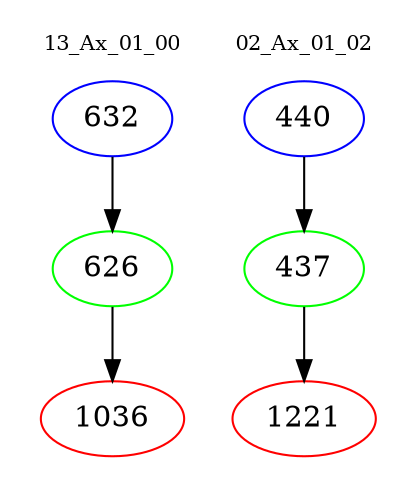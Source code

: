 digraph{
subgraph cluster_0 {
color = white
label = "13_Ax_01_00";
fontsize=10;
T0_632 [label="632", color="blue"]
T0_632 -> T0_626 [color="black"]
T0_626 [label="626", color="green"]
T0_626 -> T0_1036 [color="black"]
T0_1036 [label="1036", color="red"]
}
subgraph cluster_1 {
color = white
label = "02_Ax_01_02";
fontsize=10;
T1_440 [label="440", color="blue"]
T1_440 -> T1_437 [color="black"]
T1_437 [label="437", color="green"]
T1_437 -> T1_1221 [color="black"]
T1_1221 [label="1221", color="red"]
}
}
